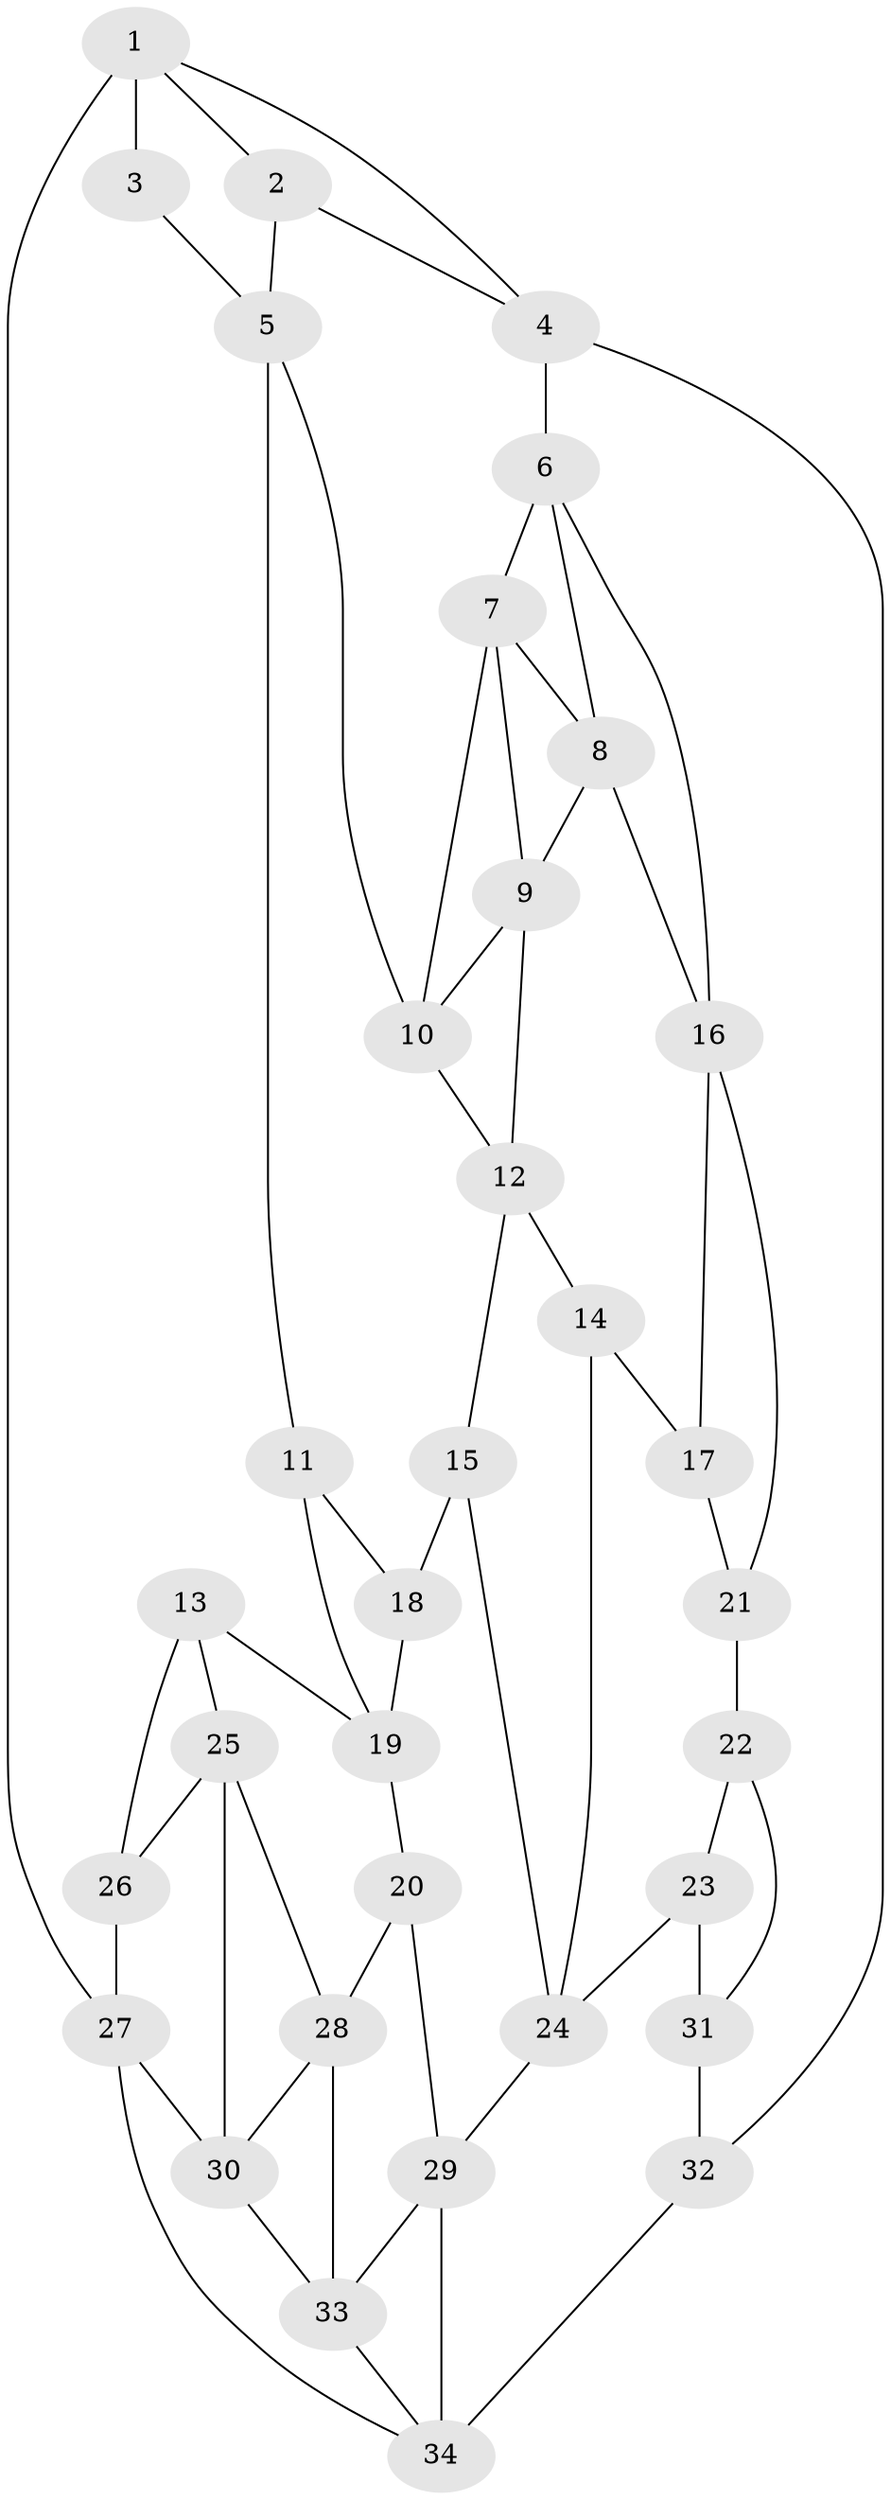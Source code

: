 // original degree distribution, {3: 0.029850746268656716, 6: 0.19402985074626866, 5: 0.5373134328358209, 4: 0.23880597014925373}
// Generated by graph-tools (version 1.1) at 2025/03/03/09/25 03:03:25]
// undirected, 34 vertices, 60 edges
graph export_dot {
graph [start="1"]
  node [color=gray90,style=filled];
  1;
  2;
  3;
  4;
  5;
  6;
  7;
  8;
  9;
  10;
  11;
  12;
  13;
  14;
  15;
  16;
  17;
  18;
  19;
  20;
  21;
  22;
  23;
  24;
  25;
  26;
  27;
  28;
  29;
  30;
  31;
  32;
  33;
  34;
  1 -- 2 [weight=1.0];
  1 -- 3 [weight=1.0];
  1 -- 4 [weight=1.0];
  1 -- 27 [weight=2.0];
  2 -- 4 [weight=1.0];
  2 -- 5 [weight=1.0];
  3 -- 5 [weight=1.0];
  4 -- 6 [weight=2.0];
  4 -- 32 [weight=1.0];
  5 -- 10 [weight=1.0];
  5 -- 11 [weight=1.0];
  6 -- 7 [weight=1.0];
  6 -- 8 [weight=1.0];
  6 -- 16 [weight=1.0];
  7 -- 8 [weight=1.0];
  7 -- 9 [weight=1.0];
  7 -- 10 [weight=1.0];
  8 -- 9 [weight=1.0];
  8 -- 16 [weight=1.0];
  9 -- 10 [weight=1.0];
  9 -- 12 [weight=1.0];
  10 -- 12 [weight=1.0];
  11 -- 18 [weight=1.0];
  11 -- 19 [weight=1.0];
  12 -- 14 [weight=1.0];
  12 -- 15 [weight=1.0];
  13 -- 19 [weight=1.0];
  13 -- 25 [weight=1.0];
  13 -- 26 [weight=1.0];
  14 -- 17 [weight=2.0];
  14 -- 24 [weight=1.0];
  15 -- 18 [weight=2.0];
  15 -- 24 [weight=1.0];
  16 -- 17 [weight=1.0];
  16 -- 21 [weight=1.0];
  17 -- 21 [weight=1.0];
  18 -- 19 [weight=1.0];
  19 -- 20 [weight=1.0];
  20 -- 28 [weight=1.0];
  20 -- 29 [weight=1.0];
  21 -- 22 [weight=2.0];
  22 -- 23 [weight=1.0];
  22 -- 31 [weight=1.0];
  23 -- 24 [weight=1.0];
  23 -- 31 [weight=1.0];
  24 -- 29 [weight=1.0];
  25 -- 26 [weight=1.0];
  25 -- 28 [weight=1.0];
  25 -- 30 [weight=1.0];
  26 -- 27 [weight=2.0];
  27 -- 30 [weight=1.0];
  27 -- 34 [weight=1.0];
  28 -- 30 [weight=1.0];
  28 -- 33 [weight=1.0];
  29 -- 33 [weight=1.0];
  29 -- 34 [weight=1.0];
  30 -- 33 [weight=1.0];
  31 -- 32 [weight=2.0];
  32 -- 34 [weight=2.0];
  33 -- 34 [weight=1.0];
}
